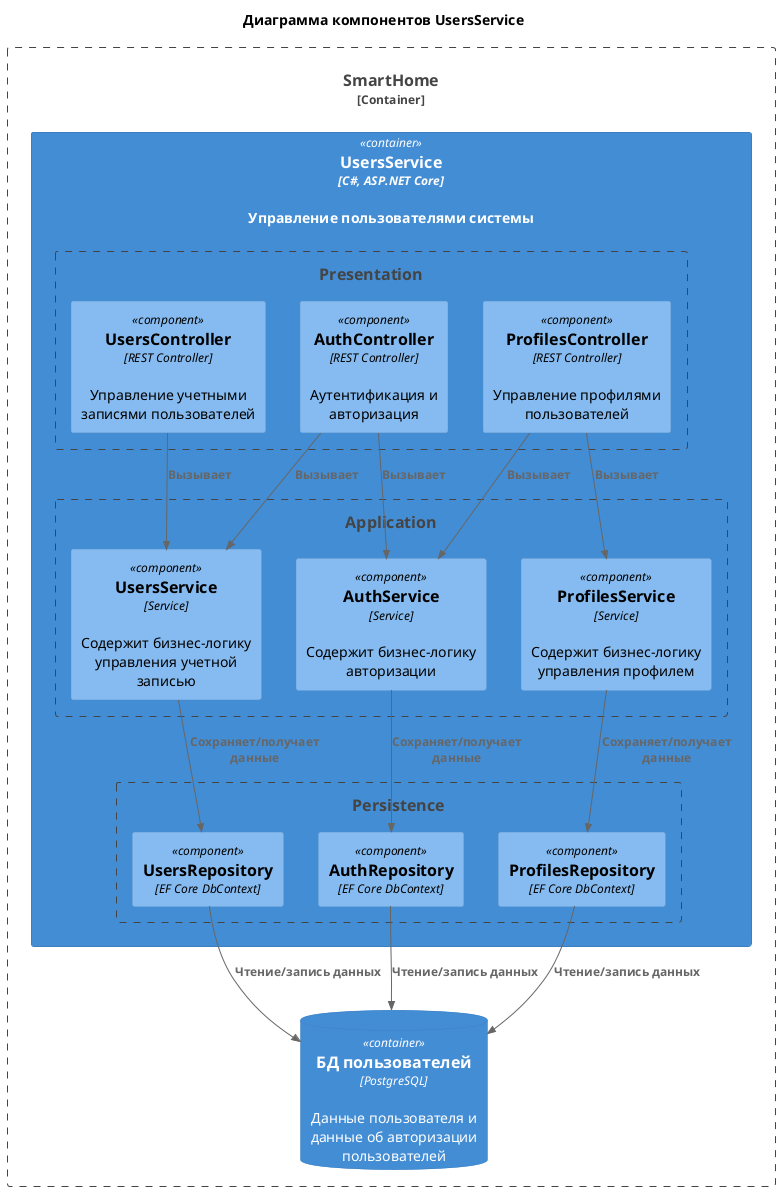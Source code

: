 @startuml
!include <C4/C4_Component>

title Диаграмма компонентов UsersService

Container_Boundary(SmartHome, "SmartHome") {
    Container(UsersServiceContainer, "UsersService", "C#, ASP.NET Core", "Управление пользователями системы")
    ContainerDb(UsersDatabase, "БД пользователей", "PostgreSQL", "Данные пользователя и данные об авторизации пользователей")
}

Container(UsersServiceContainer, "UsersService") {
    Boundary(Controllers, "Presentation") {
        Component(UsersController, "UsersController", "REST Controller", "Управление учетными записями пользователей")
        Component(AuthController, "AuthController", "REST Controller", "Аутентификация и авторизация")
        Component(ProfilesController, "ProfilesController", "REST Controller", "Управление профилями пользователей")
    }

    Boundary(Services, "Application") {
        Component(UsersService, "UsersService", "Service", "Содержит бизнес-логику управления учетной записью")
        Component(AuthService, "AuthService", "Service", "Содержит бизнес-логику авторизации")
        Component(ProfilesService, "ProfilesService", "Service", "Содержит бизнес-логику управления профилем")
    }

    Boundary(Contexts, "Persistence") {
        Component(UsersRepository, "UsersRepository", "EF Core DbContext")
        Component(AuthRepository, "AuthRepository", "EF Core DbContext")
        Component(ProfilesRepository, "ProfilesRepository", "EF Core DbContext")
    }
}

Rel(UsersController, UsersService, "Вызывает")
Rel(AuthController, UsersService, "Вызывает")
Rel(AuthController, AuthService, "Вызывает")
Rel(ProfilesController, AuthService, "Вызывает")
Rel(ProfilesController, ProfilesService, "Вызывает")

Rel(UsersService, UsersRepository, "Сохраняет/получает данные")
Rel(AuthService, AuthRepository, "Сохраняет/получает данные")
Rel(ProfilesService, ProfilesRepository, "Сохраняет/получает данные")

Rel(UsersRepository, UsersDatabase, "Чтение/запись данных")
Rel(AuthRepository, UsersDatabase, "Чтение/запись данных")
Rel(ProfilesRepository, UsersDatabase, "Чтение/запись данных")

@enduml